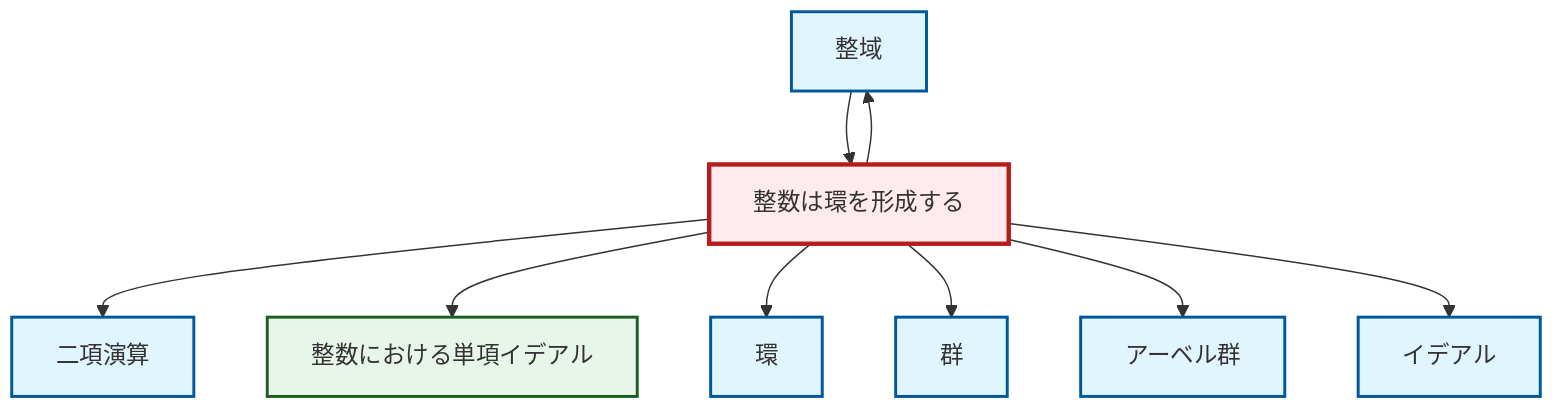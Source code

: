 graph TD
    classDef definition fill:#e1f5fe,stroke:#01579b,stroke-width:2px
    classDef theorem fill:#f3e5f5,stroke:#4a148c,stroke-width:2px
    classDef axiom fill:#fff3e0,stroke:#e65100,stroke-width:2px
    classDef example fill:#e8f5e9,stroke:#1b5e20,stroke-width:2px
    classDef current fill:#ffebee,stroke:#b71c1c,stroke-width:3px
    def-integral-domain["整域"]:::definition
    def-group["群"]:::definition
    def-abelian-group["アーベル群"]:::definition
    ex-integers-ring["整数は環を形成する"]:::example
    def-ring["環"]:::definition
    ex-principal-ideal["整数における単項イデアル"]:::example
    def-binary-operation["二項演算"]:::definition
    def-ideal["イデアル"]:::definition
    def-integral-domain --> ex-integers-ring
    ex-integers-ring --> def-binary-operation
    ex-integers-ring --> ex-principal-ideal
    ex-integers-ring --> def-ring
    ex-integers-ring --> def-group
    ex-integers-ring --> def-abelian-group
    ex-integers-ring --> def-integral-domain
    ex-integers-ring --> def-ideal
    class ex-integers-ring current
